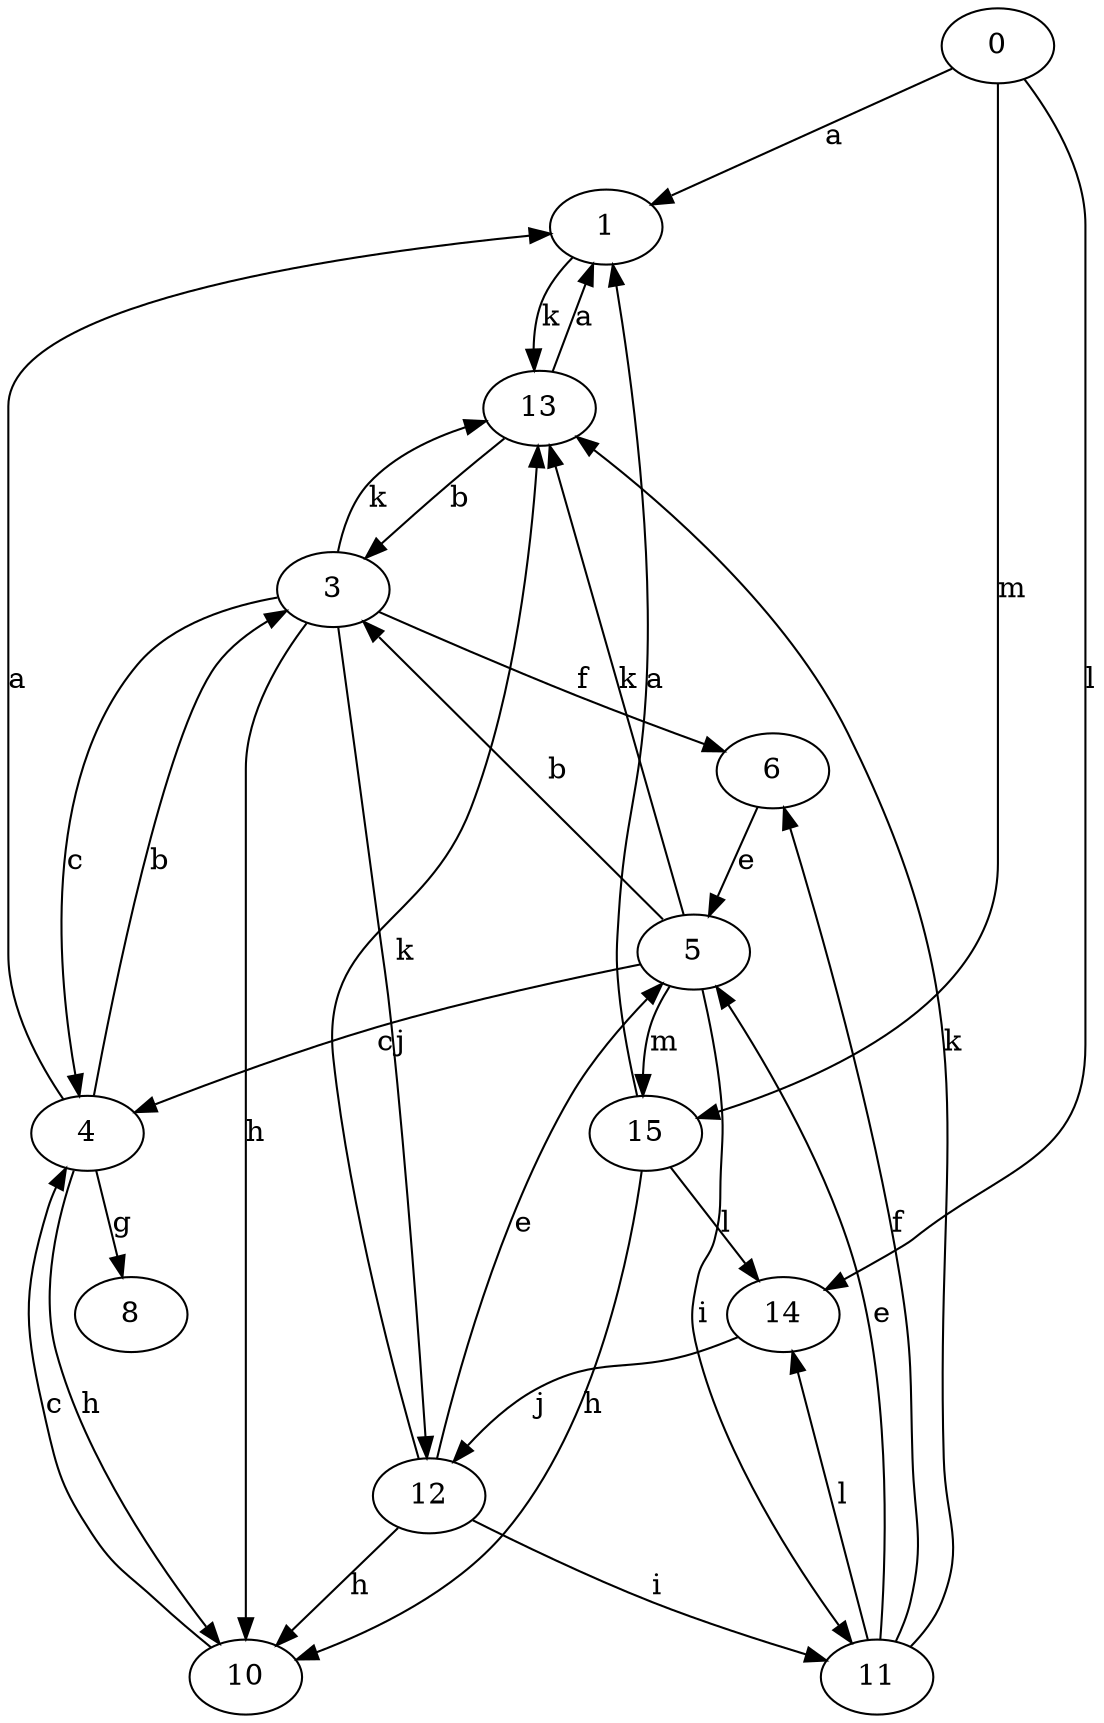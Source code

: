 strict digraph  {
0;
1;
3;
4;
5;
6;
8;
10;
11;
12;
13;
14;
15;
0 -> 1  [label=a];
0 -> 14  [label=l];
0 -> 15  [label=m];
1 -> 13  [label=k];
3 -> 4  [label=c];
3 -> 6  [label=f];
3 -> 10  [label=h];
3 -> 12  [label=j];
3 -> 13  [label=k];
4 -> 1  [label=a];
4 -> 3  [label=b];
4 -> 8  [label=g];
4 -> 10  [label=h];
5 -> 3  [label=b];
5 -> 4  [label=c];
5 -> 11  [label=i];
5 -> 13  [label=k];
5 -> 15  [label=m];
6 -> 5  [label=e];
10 -> 4  [label=c];
11 -> 5  [label=e];
11 -> 6  [label=f];
11 -> 13  [label=k];
11 -> 14  [label=l];
12 -> 5  [label=e];
12 -> 10  [label=h];
12 -> 11  [label=i];
12 -> 13  [label=k];
13 -> 1  [label=a];
13 -> 3  [label=b];
14 -> 12  [label=j];
15 -> 1  [label=a];
15 -> 10  [label=h];
15 -> 14  [label=l];
}
